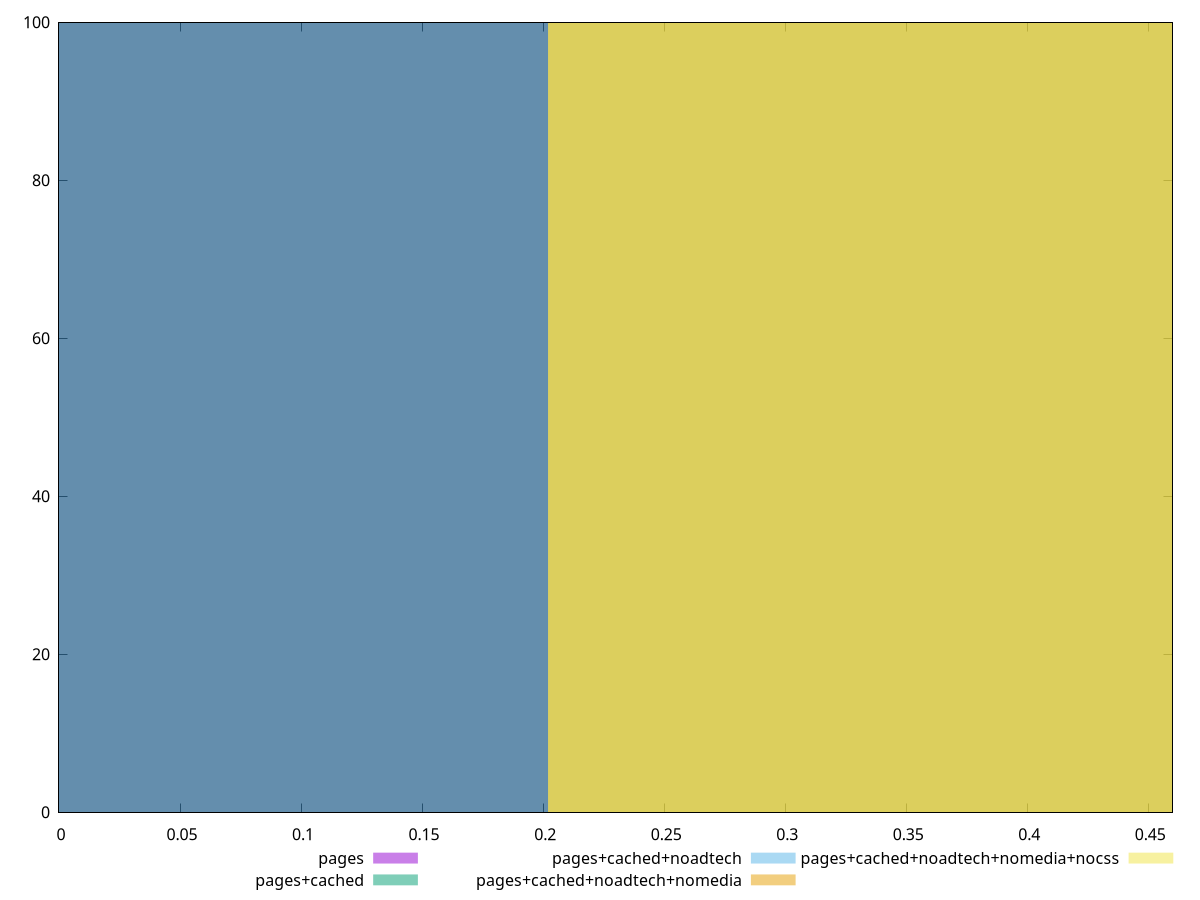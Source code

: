 reset

$pages <<EOF
0 100
EOF

$pagesCached <<EOF
0 100
EOF

$pagesCachedNoadtech <<EOF
0.4041213485215849 100
EOF

$pagesCachedNoadtechNomedia <<EOF
0.4041213485215849 100
EOF

$pagesCachedNoadtechNomediaNocss <<EOF
0.4041213485215849 100
EOF

set key outside below
set boxwidth 0.4041213485215849
set xrange [0:0.46]
set yrange [0:100]
set trange [0:100]
set style fill transparent solid 0.5 noborder
set terminal svg size 640, 530 enhanced background rgb 'white'
set output "report_00019_2021-02-10T18-14-37.922Z//unused-javascript/comparison/histogram/all_score.svg"

plot $pages title "pages" with boxes, \
     $pagesCached title "pages+cached" with boxes, \
     $pagesCachedNoadtech title "pages+cached+noadtech" with boxes, \
     $pagesCachedNoadtechNomedia title "pages+cached+noadtech+nomedia" with boxes, \
     $pagesCachedNoadtechNomediaNocss title "pages+cached+noadtech+nomedia+nocss" with boxes

reset
